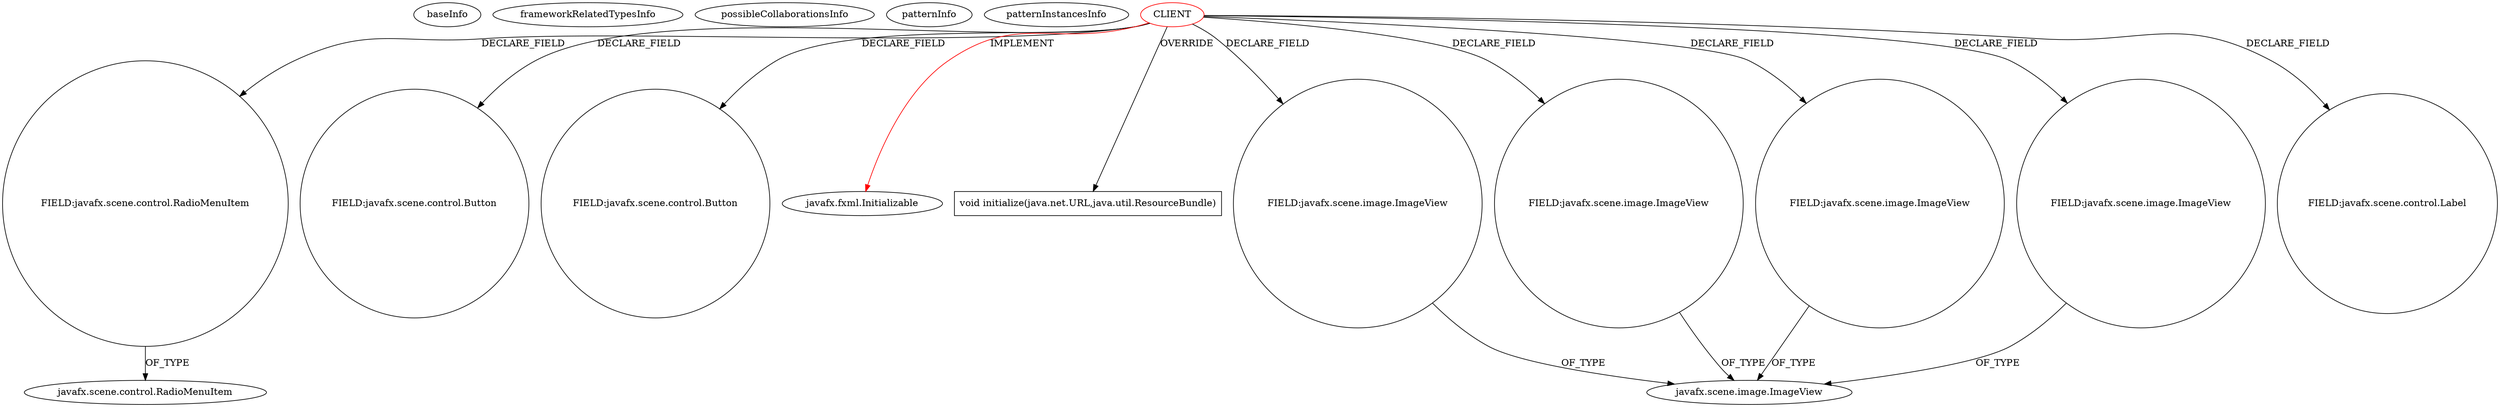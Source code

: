 digraph {
baseInfo[graphId=2908,category="pattern",isAnonymous=false,possibleRelation=false]
frameworkRelatedTypesInfo[0="javafx.fxml.Initializable"]
possibleCollaborationsInfo[]
patternInfo[frequency=2.0,patternRootClient=0]
patternInstancesInfo[0="dodaio-SoftwareBlack21G~/dodaio-SoftwareBlack21G/SoftwareBlack21G-master/Blackjack/src/Viewer/MainGamev2Controller.java~MainGamev2Controller~2521",1="svadlamudi-GaussJordanElimination~/svadlamudi-GaussJordanElimination/GaussJordanElimination-master/src/gauss/jordan/elimination/MainController.java~MainController~4396"]
71[label="FIELD:javafx.scene.control.RadioMenuItem",vertexType="FIELD_DECLARATION",isFrameworkType=false,shape=circle]
66[label="javafx.scene.control.RadioMenuItem",vertexType="FRAMEWORK_CLASS_TYPE",isFrameworkType=false]
0[label="CLIENT",vertexType="ROOT_CLIENT_CLASS_DECLARATION",isFrameworkType=false,color=red]
3[label="FIELD:javafx.scene.control.Button",vertexType="FIELD_DECLARATION",isFrameworkType=false,shape=circle]
5[label="FIELD:javafx.scene.control.Button",vertexType="FIELD_DECLARATION",isFrameworkType=false,shape=circle]
2[label="javafx.fxml.Initializable",vertexType="FRAMEWORK_INTERFACE_TYPE",isFrameworkType=false]
73[label="void initialize(java.net.URL,java.util.ResourceBundle)",vertexType="OVERRIDING_METHOD_DECLARATION",isFrameworkType=false,shape=box]
15[label="FIELD:javafx.scene.image.ImageView",vertexType="FIELD_DECLARATION",isFrameworkType=false,shape=circle]
16[label="javafx.scene.image.ImageView",vertexType="FRAMEWORK_CLASS_TYPE",isFrameworkType=false]
59[label="FIELD:javafx.scene.image.ImageView",vertexType="FIELD_DECLARATION",isFrameworkType=false,shape=circle]
41[label="FIELD:javafx.scene.image.ImageView",vertexType="FIELD_DECLARATION",isFrameworkType=false,shape=circle]
61[label="FIELD:javafx.scene.image.ImageView",vertexType="FIELD_DECLARATION",isFrameworkType=false,shape=circle]
67[label="FIELD:javafx.scene.control.Label",vertexType="FIELD_DECLARATION",isFrameworkType=false,shape=circle]
0->3[label="DECLARE_FIELD"]
0->67[label="DECLARE_FIELD"]
41->16[label="OF_TYPE"]
0->71[label="DECLARE_FIELD"]
0->5[label="DECLARE_FIELD"]
0->2[label="IMPLEMENT",color=red]
15->16[label="OF_TYPE"]
61->16[label="OF_TYPE"]
71->66[label="OF_TYPE"]
0->15[label="DECLARE_FIELD"]
0->73[label="OVERRIDE"]
0->61[label="DECLARE_FIELD"]
59->16[label="OF_TYPE"]
0->41[label="DECLARE_FIELD"]
0->59[label="DECLARE_FIELD"]
}
